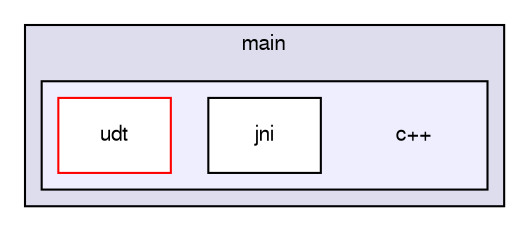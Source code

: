 digraph G {
  bgcolor=transparent;
  compound=true
  node [ fontsize="10", fontname="FreeSans"];
  edge [ labelfontsize="10", labelfontname="FreeSans"];
  subgraph clusterdir_605c792fab900f3512432479583cc051 {
    graph [ bgcolor="#ddddee", pencolor="black", label="main" fontname="FreeSans", fontsize="10", URL="dir_605c792fab900f3512432479583cc051.html"]
  subgraph clusterdir_9d906a63e04db9f1defadb7e0cc344c4 {
    graph [ bgcolor="#eeeeff", pencolor="black", label="" URL="dir_9d906a63e04db9f1defadb7e0cc344c4.html"];
    dir_9d906a63e04db9f1defadb7e0cc344c4 [shape=plaintext label="c++"];
    dir_7454475b5fa3f542a9fa1c4a762ec24b [shape=box label="jni" color="black" fillcolor="white" style="filled" URL="dir_7454475b5fa3f542a9fa1c4a762ec24b.html"];
    dir_b50e2ce602398f43cf244f9b50c78689 [shape=box label="udt" color="red" fillcolor="white" style="filled" URL="dir_b50e2ce602398f43cf244f9b50c78689.html"];
  }
  }
}

